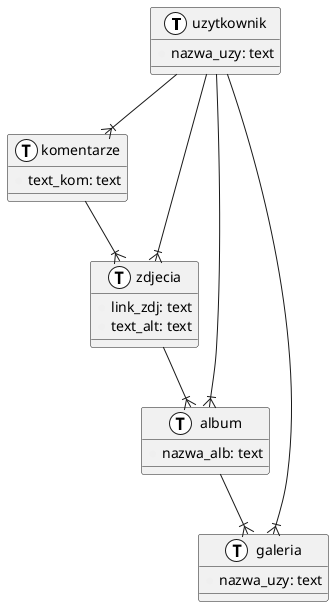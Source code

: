 @startuml

!define column(x) <color:#efefef><&media-record></color> x
!define table(x) entity x << (T, white) >>

table(uzytkownik)
{
	column( nazwa_uzy ): text
}

table(komentarze)
{
	column( text_kom ): text
}

table(zdjecia)
{
	column( link_zdj ): text
	column( text_alt ): text
}

table(album)
{
	column( nazwa_alb ): text
}

table(galeria)
{
	column( nazwa_uzy ): text
}

uzytkownik --|{ komentarze
uzytkownik --|{ zdjecia
uzytkownik --|{ album
uzytkownik --|{ galeria
komentarze --|{ zdjecia
zdjecia --|{ album
album --|{ galeria

@enduml